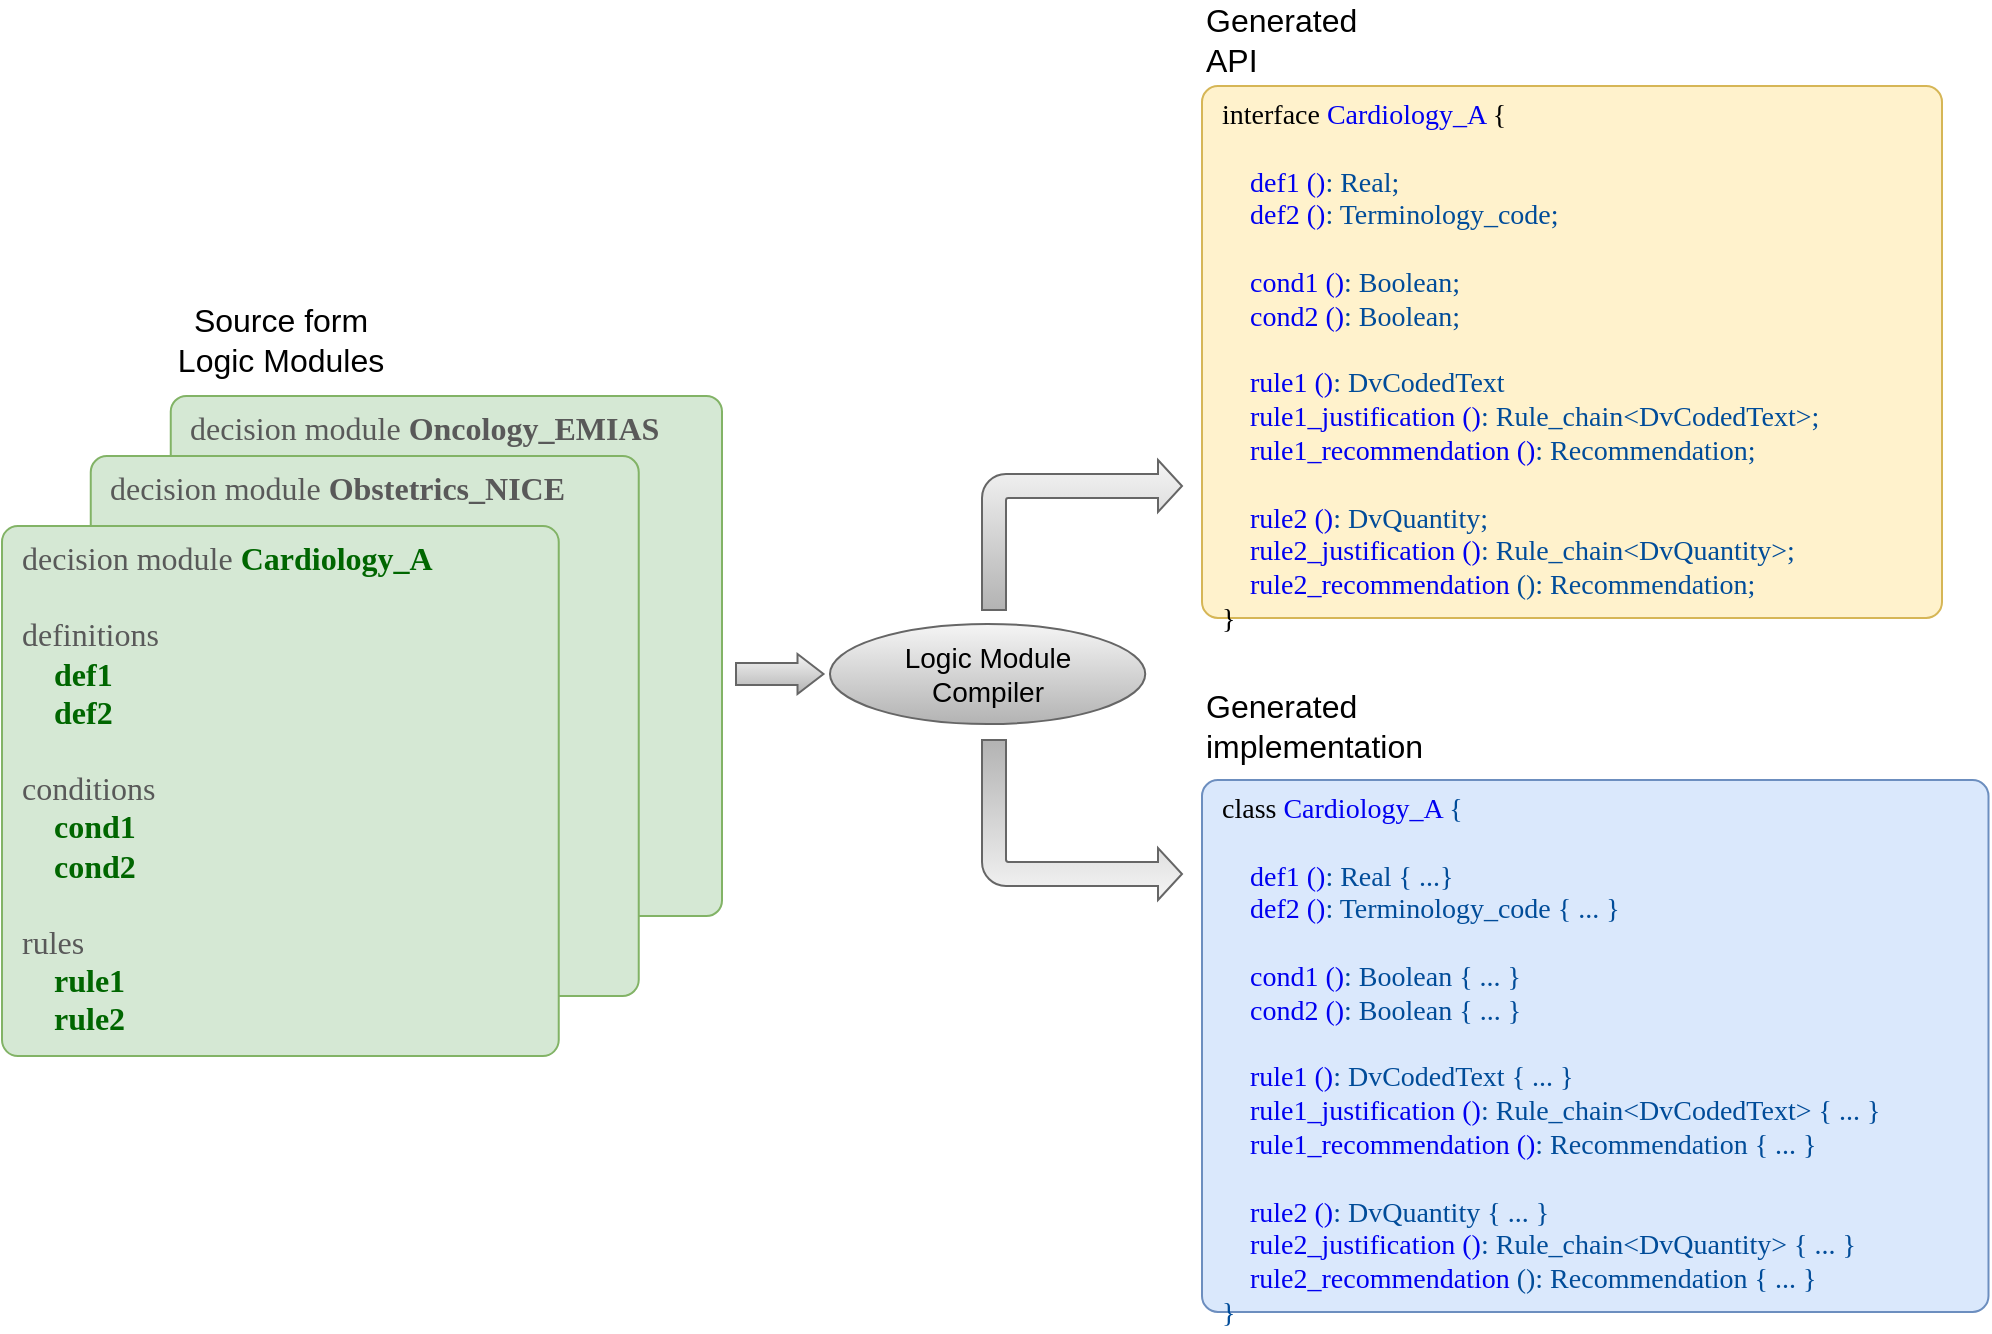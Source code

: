 <mxfile version="12.6.5" type="device"><diagram id="-mjmxiD4SZ3i_Z-_ZSI0" name="Page-1"><mxGraphModel dx="1368" dy="816" grid="1" gridSize="10" guides="1" tooltips="1" connect="1" arrows="1" fold="1" page="1" pageScale="1" pageWidth="1169" pageHeight="827" math="0" shadow="0"><root><mxCell id="0"/><mxCell id="1" parent="0"/><mxCell id="swfuMYlCZajDFvl60nm4-5" value="&lt;div style=&quot;text-align: center ; font-size: 16px&quot;&gt;decision module&amp;nbsp;&lt;b style=&quot;font-size: 16px&quot;&gt;&lt;font style=&quot;font-size: 16px&quot;&gt;Oncology_EMIAS&lt;/font&gt;&lt;/b&gt;&lt;/div&gt;&lt;font style=&quot;font-size: 16px&quot;&gt;&lt;div style=&quot;text-align: center ; font-size: 16px&quot;&gt;&lt;span style=&quot;font-size: 16px&quot;&gt;&amp;nbsp; &amp;nbsp; &amp;nbsp; &amp;nbsp; &amp;nbsp;&lt;/span&gt;&lt;span style=&quot;font-size: 16px&quot;&gt;&amp;nbsp; &amp;nbsp; &amp;nbsp; &amp;nbsp;&lt;/span&gt;&lt;/div&gt;&lt;/font&gt;" style="rounded=1;whiteSpace=wrap;html=1;fontSize=16;arcSize=3;verticalAlign=top;fillColor=#d5e8d4;strokeColor=#82b366;align=left;spacingLeft=8;fontFamily=Tahoma;fontColor=#595959;" parent="1" vertex="1"><mxGeometry x="164.38" y="228" width="275.62" height="260" as="geometry"/></mxCell><mxCell id="swfuMYlCZajDFvl60nm4-3" value="&lt;div style=&quot;text-align: center ; font-size: 16px&quot;&gt;decision module&amp;nbsp;&lt;b style=&quot;font-size: 16px&quot;&gt;&lt;font style=&quot;font-size: 16px&quot;&gt;Obstetrics_NICE&lt;/font&gt;&lt;/b&gt;&lt;/div&gt;&lt;font style=&quot;font-size: 16px&quot;&gt;&lt;div style=&quot;text-align: center ; font-size: 16px&quot;&gt;&lt;span style=&quot;font-size: 16px&quot;&gt;&amp;nbsp; &amp;nbsp; &amp;nbsp; &amp;nbsp; &amp;nbsp;&lt;/span&gt;&lt;span style=&quot;font-size: 16px&quot;&gt;&amp;nbsp; &amp;nbsp; &amp;nbsp; &amp;nbsp;&lt;/span&gt;&lt;/div&gt;&lt;/font&gt;" style="rounded=1;whiteSpace=wrap;html=1;fontSize=16;arcSize=3;verticalAlign=top;fillColor=#d5e8d4;strokeColor=#82b366;align=left;spacingLeft=8;fontFamily=Tahoma;fontColor=#595959;" parent="1" vertex="1"><mxGeometry x="124.38" y="258" width="273.99" height="270" as="geometry"/></mxCell><mxCell id="jY_2jfvrY_YicgK85NGo-2" value="&lt;div style=&quot;font-size: 16px&quot;&gt;decision module&amp;nbsp;&lt;b style=&quot;font-size: 16px&quot;&gt;&lt;font style=&quot;font-size: 16px&quot; color=&quot;#006600&quot;&gt;Cardiology_A&lt;/font&gt;&lt;/b&gt;&lt;/div&gt;&lt;div style=&quot;font-size: 16px&quot;&gt;&lt;b style=&quot;font-size: 16px&quot;&gt;&lt;font style=&quot;font-size: 16px&quot;&gt;&lt;br&gt;&lt;/font&gt;&lt;/b&gt;&lt;/div&gt;&lt;div&gt;definitions&lt;/div&gt;&lt;div&gt;&lt;b&gt;&lt;font color=&quot;#006600&quot;&gt;&amp;nbsp; &amp;nbsp;&amp;nbsp;def1&lt;/font&gt;&lt;/b&gt;&lt;/div&gt;&lt;div&gt;&lt;b&gt;&lt;font color=&quot;#006600&quot;&gt;&amp;nbsp; &amp;nbsp;&amp;nbsp;def2&lt;/font&gt;&lt;/b&gt;&lt;/div&gt;&lt;div&gt;&lt;b&gt;&lt;br&gt;&lt;/b&gt;&lt;/div&gt;&lt;div style=&quot;font-size: 16px&quot;&gt;&lt;span style=&quot;font-size: 16px&quot;&gt;&lt;font style=&quot;font-size: 16px&quot;&gt;conditions&lt;/font&gt;&lt;/span&gt;&lt;/div&gt;&lt;div style=&quot;font-size: 16px&quot;&gt;&lt;b style=&quot;font-size: 16px&quot;&gt;&lt;font style=&quot;font-size: 16px&quot;&gt;&amp;nbsp; &amp;nbsp; &lt;font color=&quot;#006600&quot;&gt;cond1&lt;/font&gt;&lt;/font&gt;&lt;/b&gt;&lt;/div&gt;&lt;div style=&quot;font-size: 16px&quot;&gt;&lt;b style=&quot;font-size: 16px&quot;&gt;&lt;font style=&quot;font-size: 16px&quot; color=&quot;#006600&quot;&gt;&amp;nbsp; &amp;nbsp; cond2&lt;/font&gt;&lt;/b&gt;&lt;/div&gt;&lt;div style=&quot;font-size: 16px&quot;&gt;&lt;b style=&quot;font-size: 16px&quot;&gt;&lt;font style=&quot;font-size: 16px&quot;&gt;&lt;br&gt;&lt;/font&gt;&lt;/b&gt;&lt;/div&gt;&lt;div style=&quot;font-size: 16px&quot;&gt;&lt;span style=&quot;font-size: 16px&quot;&gt;&lt;font style=&quot;font-size: 16px&quot;&gt;rules&lt;/font&gt;&lt;/span&gt;&lt;/div&gt;&lt;div style=&quot;font-size: 16px&quot;&gt;&lt;b style=&quot;font-size: 16px&quot;&gt;&lt;font style=&quot;font-size: 16px&quot;&gt;&amp;nbsp; &amp;nbsp; &lt;font color=&quot;#006600&quot;&gt;rule1&lt;/font&gt;&lt;/font&gt;&lt;/b&gt;&lt;/div&gt;&lt;div style=&quot;font-size: 16px&quot;&gt;&lt;b style=&quot;font-size: 16px&quot;&gt;&lt;font style=&quot;font-size: 16px&quot; color=&quot;#006600&quot;&gt;&amp;nbsp; &amp;nbsp; rule2&lt;/font&gt;&lt;/b&gt;&lt;/div&gt;" style="rounded=1;whiteSpace=wrap;html=1;fontSize=16;arcSize=3;verticalAlign=top;fillColor=#d5e8d4;strokeColor=#82b366;align=left;spacingLeft=8;fontFamily=Tahoma;fontColor=#595959;" parent="1" vertex="1"><mxGeometry x="80" y="293" width="278.37" height="265" as="geometry"/></mxCell><mxCell id="cL91NHEY3peGaVYajJl1-1" value="Source form&lt;br&gt;Logic Modules" style="text;html=1;align=center;verticalAlign=middle;resizable=0;points=[];autosize=1;fontColor=#000000;fontSize=16;" parent="1" vertex="1"><mxGeometry x="159.19" y="180" width="120" height="40" as="geometry"/></mxCell><mxCell id="cL91NHEY3peGaVYajJl1-2" value="&lt;div style=&quot;font-size: 14px&quot;&gt;&lt;font color=&quot;#000000&quot;&gt;class&lt;/font&gt;&lt;font color=&quot;#004c99&quot;&gt;&amp;nbsp;&lt;/font&gt;&lt;span style=&quot;font-size: 14px&quot;&gt;&lt;font style=&quot;font-size: 14px&quot;&gt;&lt;font color=&quot;#0000f0&quot;&gt;Cardiology_A&lt;/font&gt;&lt;font color=&quot;#004c99&quot;&gt; {&lt;/font&gt;&lt;/font&gt;&lt;/span&gt;&lt;/div&gt;&lt;div style=&quot;font-size: 14px&quot;&gt;&lt;span style=&quot;font-size: 14px&quot;&gt;&lt;font style=&quot;font-size: 14px&quot; color=&quot;#004c99&quot;&gt;&lt;br style=&quot;font-size: 14px&quot;&gt;&lt;/font&gt;&lt;/span&gt;&lt;/div&gt;&lt;div&gt;&lt;font color=&quot;#004c99&quot;&gt;&amp;nbsp; &amp;nbsp;&amp;nbsp;&lt;/font&gt;&lt;font color=&quot;#0000f0&quot;&gt;def1 ()&lt;/font&gt;&lt;font color=&quot;#004c99&quot;&gt;: Real { ...}&lt;/font&gt;&lt;br&gt;&lt;/div&gt;&lt;div&gt;&lt;font color=&quot;#004c99&quot;&gt;&amp;nbsp; &amp;nbsp;&amp;nbsp;&lt;/font&gt;&lt;font color=&quot;#0000f0&quot;&gt;def2 ()&lt;/font&gt;&lt;font color=&quot;#004c99&quot;&gt;: Terminology_code { ... }&lt;/font&gt;&lt;/div&gt;&lt;div style=&quot;font-size: 14px&quot;&gt;&lt;span style=&quot;font-size: 14px&quot;&gt;&lt;font color=&quot;#004c99&quot;&gt;&lt;br&gt;&lt;/font&gt;&lt;/span&gt;&lt;/div&gt;&lt;div style=&quot;font-size: 14px&quot;&gt;&lt;span style=&quot;font-size: 14px&quot;&gt;&lt;font color=&quot;#004c99&quot;&gt;&amp;nbsp; &amp;nbsp; &lt;/font&gt;&lt;font color=&quot;#0000f0&quot;&gt;cond1 ()&lt;/font&gt;&lt;font color=&quot;#004c99&quot;&gt;: Boolean { ... }&lt;/font&gt;&lt;/span&gt;&lt;br style=&quot;font-size: 14px&quot;&gt;&lt;/div&gt;&lt;div style=&quot;font-size: 14px&quot;&gt;&lt;span style=&quot;font-size: 14px&quot;&gt;&lt;font style=&quot;font-size: 14px&quot;&gt;&lt;font color=&quot;#004c99&quot;&gt;&amp;nbsp; &amp;nbsp; &lt;/font&gt;&lt;font color=&quot;#0000f0&quot;&gt;cond2 ()&lt;/font&gt;&lt;font color=&quot;#004c99&quot;&gt;: Boolean&lt;/font&gt;&lt;/font&gt;&lt;/span&gt;&lt;span style=&quot;color: rgb(0 , 76 , 153)&quot;&gt;&amp;nbsp;{ ... }&lt;/span&gt;&lt;/div&gt;&lt;div style=&quot;font-size: 14px&quot;&gt;&lt;span style=&quot;font-size: 14px&quot;&gt;&lt;font style=&quot;font-size: 14px&quot; color=&quot;#004c99&quot;&gt;&lt;br style=&quot;font-size: 14px&quot;&gt;&lt;/font&gt;&lt;/span&gt;&lt;/div&gt;&lt;div style=&quot;font-size: 14px&quot;&gt;&lt;span style=&quot;font-size: 14px&quot;&gt;&lt;font color=&quot;#004c99&quot;&gt;&amp;nbsp; &amp;nbsp; &lt;/font&gt;&lt;font color=&quot;#0000f0&quot;&gt;rule1 ()&lt;/font&gt;&lt;font color=&quot;#004c99&quot;&gt;: DvCodedText { ... }&lt;/font&gt;&lt;/span&gt;&lt;br style=&quot;font-size: 14px&quot;&gt;&lt;/div&gt;&lt;div style=&quot;font-size: 14px&quot;&gt;&lt;div&gt;&lt;font color=&quot;#004c99&quot;&gt;&amp;nbsp; &amp;nbsp;&amp;nbsp;&lt;/font&gt;&lt;font color=&quot;#0000f0&quot;&gt;rule1_justification ()&lt;/font&gt;&lt;font color=&quot;#004c99&quot;&gt;: Rule_chain&amp;lt;DvCodedText&amp;gt; { ... }&lt;/font&gt;&lt;/div&gt;&lt;/div&gt;&lt;div style=&quot;font-size: 14px&quot;&gt;&lt;span style=&quot;font-size: 14px&quot;&gt;&lt;font color=&quot;#004c99&quot;&gt;&amp;nbsp; &amp;nbsp; &lt;/font&gt;&lt;font color=&quot;#0000f0&quot;&gt;rule1_recommendation ()&lt;/font&gt;&lt;font color=&quot;#004c99&quot;&gt;: Recommendation { ... }&lt;/font&gt;&lt;/span&gt;&lt;/div&gt;&lt;div style=&quot;font-size: 14px&quot;&gt;&lt;span style=&quot;font-size: 14px&quot;&gt;&lt;font color=&quot;#004c99&quot;&gt;&lt;br&gt;&lt;/font&gt;&lt;/span&gt;&lt;/div&gt;&lt;div style=&quot;font-size: 14px&quot;&gt;&lt;span style=&quot;font-size: 14px&quot;&gt;&lt;font style=&quot;font-size: 14px&quot; color=&quot;#004c99&quot;&gt;&amp;nbsp; &amp;nbsp; &lt;/font&gt;&lt;font style=&quot;font-size: 14px&quot; color=&quot;#0000f0&quot;&gt;rule2 ()&lt;/font&gt;&lt;font style=&quot;font-size: 14px&quot; color=&quot;#004c99&quot;&gt;: DvQuantity&amp;nbsp;&lt;/font&gt;&lt;font style=&quot;font-size: 14px&quot; color=&quot;#004c99&quot;&gt;{ ... }&lt;/font&gt;&lt;/span&gt;&lt;/div&gt;&lt;div style=&quot;font-size: 14px&quot;&gt;&lt;div&gt;&lt;font color=&quot;#004c99&quot;&gt;&amp;nbsp; &amp;nbsp;&amp;nbsp;&lt;/font&gt;&lt;font color=&quot;#0000f0&quot;&gt;rule2_justification ()&lt;/font&gt;&lt;font color=&quot;#004c99&quot;&gt;: Rule_chain&amp;lt;DvQuantity&amp;gt; { ... }&lt;/font&gt;&lt;/div&gt;&lt;/div&gt;&lt;div style=&quot;font-size: 14px&quot;&gt;&lt;div&gt;&lt;font color=&quot;#004c99&quot;&gt;&amp;nbsp; &amp;nbsp; &lt;/font&gt;&lt;font color=&quot;#0000f0&quot;&gt;rule2_recommendation&lt;/font&gt;&lt;font color=&quot;#004c99&quot;&gt; (): Recommendation { ... }&lt;/font&gt;&lt;/div&gt;&lt;div&gt;&lt;font color=&quot;#004c99&quot;&gt;}&lt;/font&gt;&lt;/div&gt;&lt;/div&gt;" style="rounded=1;whiteSpace=wrap;html=1;fontSize=14;arcSize=3;verticalAlign=top;fillColor=#dae8fc;strokeColor=#6c8ebf;align=left;spacingLeft=8;fontFamily=Tahoma;fontStyle=0" parent="1" vertex="1"><mxGeometry x="680" y="420" width="393.25" height="266" as="geometry"/></mxCell><mxCell id="cL91NHEY3peGaVYajJl1-3" value="&lt;div style=&quot;font-size: 14px&quot;&gt;&lt;font color=&quot;#000000&quot;&gt;interface&lt;/font&gt;&lt;font color=&quot;#004c99&quot;&gt;&amp;nbsp;&lt;/font&gt;&lt;span style=&quot;font-size: 14px&quot;&gt;&lt;font style=&quot;font-size: 14px&quot;&gt;&lt;font color=&quot;#0000f0&quot;&gt;Cardiology_A&lt;/font&gt;&lt;font color=&quot;#004c99&quot;&gt; &lt;/font&gt;{&lt;/font&gt;&lt;/span&gt;&lt;/div&gt;&lt;div style=&quot;font-size: 14px&quot;&gt;&lt;span style=&quot;font-size: 14px&quot;&gt;&lt;font style=&quot;font-size: 14px&quot; color=&quot;#004c99&quot;&gt;&lt;br style=&quot;font-size: 14px&quot;&gt;&lt;/font&gt;&lt;/span&gt;&lt;/div&gt;&lt;div&gt;&lt;font color=&quot;#004c99&quot;&gt;&amp;nbsp; &amp;nbsp;&amp;nbsp;&lt;/font&gt;&lt;font color=&quot;#0000f0&quot;&gt;def1 ()&lt;/font&gt;&lt;font color=&quot;#004c99&quot;&gt;: Real;&lt;/font&gt;&lt;br&gt;&lt;/div&gt;&lt;div&gt;&lt;font color=&quot;#004c99&quot;&gt;&amp;nbsp; &amp;nbsp;&amp;nbsp;&lt;/font&gt;&lt;font color=&quot;#0000f0&quot;&gt;def2 ()&lt;/font&gt;&lt;font color=&quot;#004c99&quot;&gt;: Terminology_code;&lt;/font&gt;&lt;/div&gt;&lt;div style=&quot;font-size: 14px&quot;&gt;&lt;span style=&quot;font-size: 14px&quot;&gt;&lt;font color=&quot;#004c99&quot;&gt;&lt;br&gt;&lt;/font&gt;&lt;/span&gt;&lt;/div&gt;&lt;div style=&quot;font-size: 14px&quot;&gt;&lt;span style=&quot;font-size: 14px&quot;&gt;&lt;font color=&quot;#004c99&quot;&gt;&amp;nbsp; &amp;nbsp; &lt;/font&gt;&lt;font color=&quot;#0000f0&quot;&gt;cond1 ()&lt;/font&gt;&lt;font color=&quot;#004c99&quot;&gt;: Boolean;&lt;/font&gt;&lt;/span&gt;&lt;br style=&quot;font-size: 14px&quot;&gt;&lt;/div&gt;&lt;div style=&quot;font-size: 14px&quot;&gt;&lt;span style=&quot;font-size: 14px&quot;&gt;&lt;font style=&quot;font-size: 14px&quot;&gt;&lt;font color=&quot;#004c99&quot;&gt;&amp;nbsp; &amp;nbsp; &lt;/font&gt;&lt;font color=&quot;#0000f0&quot;&gt;cond2 ()&lt;/font&gt;&lt;font color=&quot;#004c99&quot;&gt;: Boolean;&lt;/font&gt;&lt;/font&gt;&lt;/span&gt;&lt;/div&gt;&lt;div style=&quot;font-size: 14px&quot;&gt;&lt;span style=&quot;font-size: 14px&quot;&gt;&lt;font style=&quot;font-size: 14px&quot; color=&quot;#004c99&quot;&gt;&lt;br style=&quot;font-size: 14px&quot;&gt;&lt;/font&gt;&lt;/span&gt;&lt;/div&gt;&lt;div style=&quot;font-size: 14px&quot;&gt;&lt;span style=&quot;font-size: 14px&quot;&gt;&lt;font color=&quot;#004c99&quot;&gt;&amp;nbsp; &amp;nbsp; &lt;/font&gt;&lt;font color=&quot;#0000f0&quot;&gt;rule1 ()&lt;/font&gt;&lt;font color=&quot;#004c99&quot;&gt;: DvCodedText&lt;/font&gt;&lt;/span&gt;&lt;br style=&quot;font-size: 14px&quot;&gt;&lt;/div&gt;&lt;div style=&quot;font-size: 14px&quot;&gt;&lt;div&gt;&lt;font color=&quot;#004c99&quot;&gt;&amp;nbsp; &amp;nbsp;&amp;nbsp;&lt;/font&gt;&lt;font color=&quot;#0000f0&quot;&gt;rule1_justification ()&lt;/font&gt;&lt;font color=&quot;#004c99&quot;&gt;: Rule_chain&amp;lt;DvCodedText&amp;gt;;&lt;/font&gt;&lt;/div&gt;&lt;/div&gt;&lt;div style=&quot;font-size: 14px&quot;&gt;&lt;span style=&quot;font-size: 14px&quot;&gt;&lt;font color=&quot;#004c99&quot;&gt;&amp;nbsp; &amp;nbsp; &lt;/font&gt;&lt;font color=&quot;#0000f0&quot;&gt;rule1_recommendation ()&lt;/font&gt;&lt;font color=&quot;#004c99&quot;&gt;: Recommendation;&lt;/font&gt;&lt;/span&gt;&lt;/div&gt;&lt;div style=&quot;font-size: 14px&quot;&gt;&lt;span style=&quot;font-size: 14px&quot;&gt;&lt;font color=&quot;#004c99&quot;&gt;&lt;br&gt;&lt;/font&gt;&lt;/span&gt;&lt;/div&gt;&lt;div style=&quot;font-size: 14px&quot;&gt;&lt;span style=&quot;font-size: 14px&quot;&gt;&lt;font style=&quot;font-size: 14px&quot; color=&quot;#004c99&quot;&gt;&amp;nbsp; &amp;nbsp; &lt;/font&gt;&lt;font style=&quot;font-size: 14px&quot; color=&quot;#0000f0&quot;&gt;rule2 ()&lt;/font&gt;&lt;font style=&quot;font-size: 14px&quot; color=&quot;#004c99&quot;&gt;: DvQuantity;&lt;/font&gt;&lt;/span&gt;&lt;/div&gt;&lt;div style=&quot;font-size: 14px&quot;&gt;&lt;div&gt;&lt;font color=&quot;#004c99&quot;&gt;&amp;nbsp; &amp;nbsp;&amp;nbsp;&lt;/font&gt;&lt;font color=&quot;#0000f0&quot;&gt;rule2_justification ()&lt;/font&gt;&lt;font color=&quot;#004c99&quot;&gt;: Rule_chain&amp;lt;DvQuantity&amp;gt;;&lt;/font&gt;&lt;/div&gt;&lt;/div&gt;&lt;div style=&quot;font-size: 14px&quot;&gt;&lt;div&gt;&lt;font color=&quot;#004c99&quot;&gt;&amp;nbsp; &amp;nbsp; &lt;/font&gt;&lt;font color=&quot;#0000f0&quot;&gt;rule2_recommendation&lt;/font&gt;&lt;font color=&quot;#004c99&quot;&gt; (): Recommendation;&lt;/font&gt;&lt;/div&gt;&lt;div&gt;}&lt;/div&gt;&lt;/div&gt;" style="rounded=1;whiteSpace=wrap;html=1;fontSize=14;arcSize=3;verticalAlign=top;fillColor=#fff2cc;strokeColor=#d6b656;align=left;spacingLeft=8;fontFamily=Tahoma;fontStyle=0;" parent="1" vertex="1"><mxGeometry x="680" y="73" width="370" height="266" as="geometry"/></mxCell><mxCell id="cL91NHEY3peGaVYajJl1-5" value="Logic Module&lt;br&gt;Compiler" style="ellipse;whiteSpace=wrap;html=1;fontSize=14;gradientColor=#b3b3b3;fillColor=#f5f5f5;strokeColor=#666666;" parent="1" vertex="1"><mxGeometry x="493.99" y="342" width="157.63" height="50" as="geometry"/></mxCell><mxCell id="cL91NHEY3peGaVYajJl1-6" value="" style="html=1;shadow=0;dashed=0;align=center;verticalAlign=middle;shape=mxgraph.arrows2.arrow;dy=0.45;dx=13;direction=north;notch=0;fontSize=14;fillColor=#f5f5f5;strokeColor=#666666;gradientColor=#b3b3b3;rotation=90;" parent="1" vertex="1"><mxGeometry x="458.88" y="345.13" width="20" height="43.75" as="geometry"/></mxCell><mxCell id="cL91NHEY3peGaVYajJl1-11" value="" style="html=1;shadow=0;dashed=0;align=center;verticalAlign=middle;shape=mxgraph.arrows2.bendArrow;dy=6;dx=12;notch=0;arrowHead=26;rounded=1;fontSize=14;rotation=0;gradientColor=#b3b3b3;fillColor=#f5f5f5;strokeColor=#666666;" parent="1" vertex="1"><mxGeometry x="570" y="260" width="100" height="75" as="geometry"/></mxCell><mxCell id="cL91NHEY3peGaVYajJl1-12" value="" style="html=1;shadow=0;dashed=0;align=center;verticalAlign=middle;shape=mxgraph.arrows2.bendArrow;dy=6;dx=12;notch=0;arrowHead=26;rounded=1;fontSize=14;rotation=0;gradientColor=#b3b3b3;fillColor=#f5f5f5;strokeColor=#666666;flipH=0;flipV=1;" parent="1" vertex="1"><mxGeometry x="570" y="400" width="100" height="80" as="geometry"/></mxCell><mxCell id="ku2NbBMQsX5PBVsuPU_k-1" value="Generated&lt;br&gt;implementation" style="text;html=1;align=left;verticalAlign=middle;resizable=0;points=[];autosize=1;fontColor=#000000;fontSize=16;" parent="1" vertex="1"><mxGeometry x="680" y="373" width="120" height="40" as="geometry"/></mxCell><mxCell id="ku2NbBMQsX5PBVsuPU_k-2" value="Generated&lt;br&gt;API" style="text;html=1;align=left;verticalAlign=middle;resizable=0;points=[];autosize=1;fontColor=#000000;fontSize=16;" parent="1" vertex="1"><mxGeometry x="680" y="30" width="90" height="40" as="geometry"/></mxCell></root></mxGraphModel></diagram></mxfile>